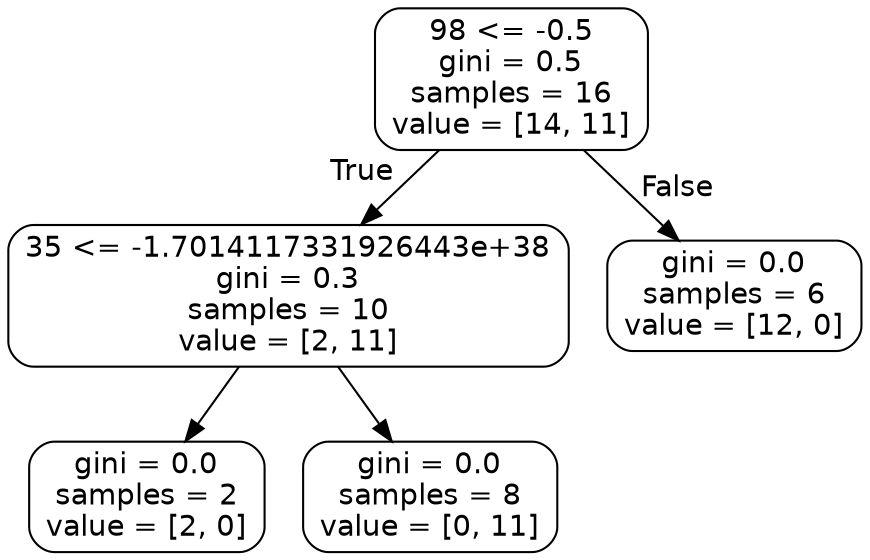 digraph Tree {
node [shape=box, style="rounded", color="black", fontname=helvetica] ;
edge [fontname=helvetica] ;
0 [label="98 <= -0.5\ngini = 0.5\nsamples = 16\nvalue = [14, 11]"] ;
1 [label="35 <= -1.7014117331926443e+38\ngini = 0.3\nsamples = 10\nvalue = [2, 11]"] ;
0 -> 1 [labeldistance=2.5, labelangle=45, headlabel="True"] ;
2 [label="gini = 0.0\nsamples = 2\nvalue = [2, 0]"] ;
1 -> 2 ;
3 [label="gini = 0.0\nsamples = 8\nvalue = [0, 11]"] ;
1 -> 3 ;
4 [label="gini = 0.0\nsamples = 6\nvalue = [12, 0]"] ;
0 -> 4 [labeldistance=2.5, labelangle=-45, headlabel="False"] ;
}